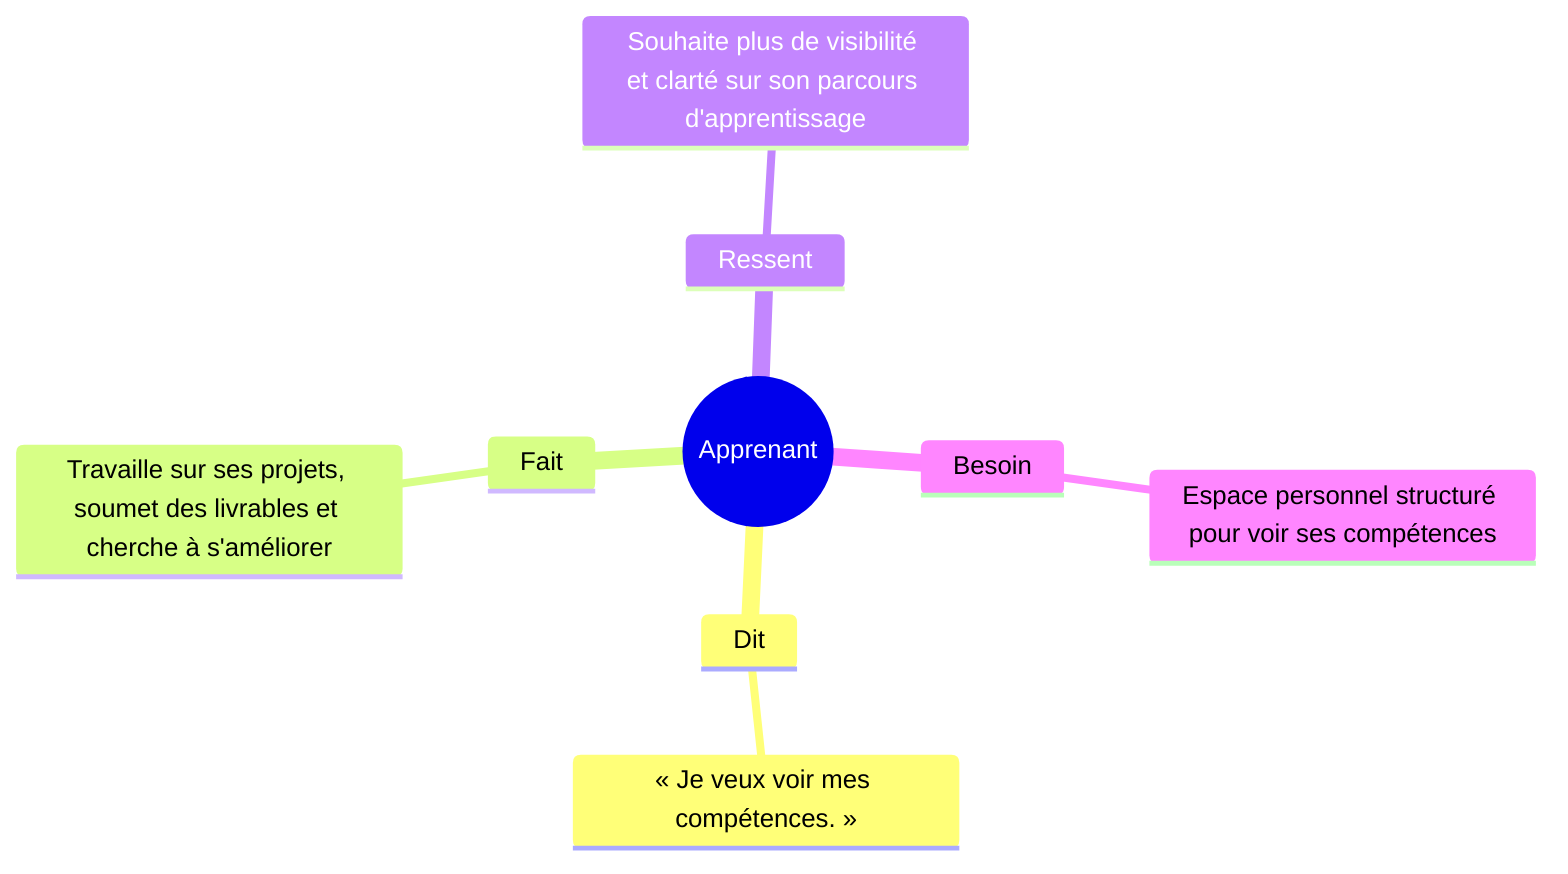 mindmap
  root((Apprenant))
    Dit
      « Je veux voir mes compétences. »
    Fait
      Travaille sur ses projets, soumet des livrables et cherche à s'améliorer
    Ressent
      Souhaite plus de visibilité et clarté sur son parcours d'apprentissage
    Besoin
      Espace personnel structuré pour voir ses compétences